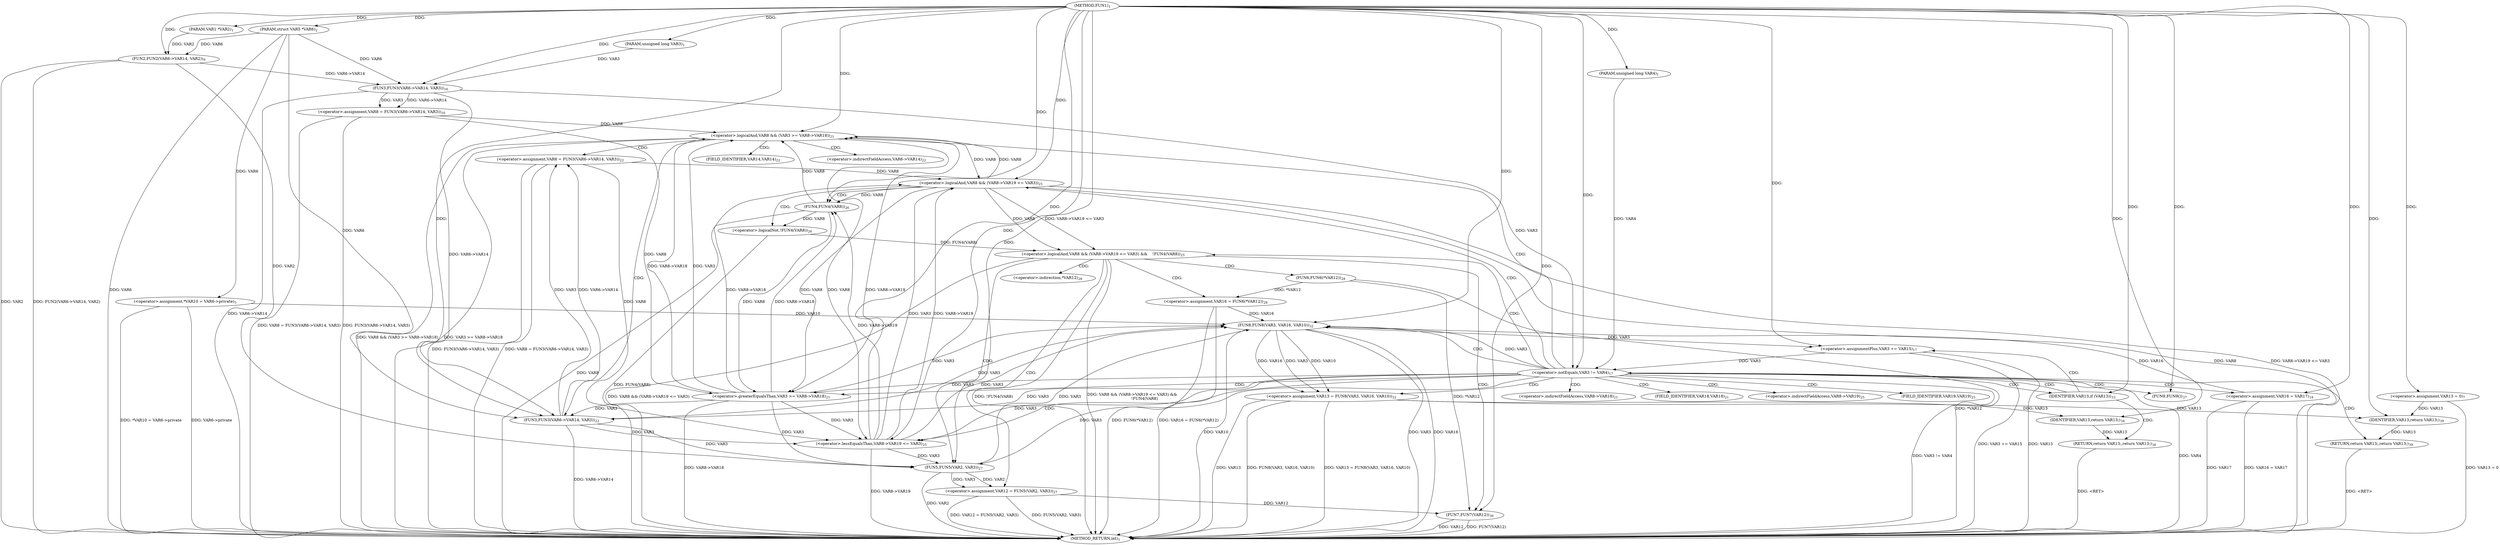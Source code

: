 digraph "FUN1" {  
"8" [label = <(METHOD,FUN1)<SUB>1</SUB>> ]
"106" [label = <(METHOD_RETURN,int)<SUB>1</SUB>> ]
"9" [label = <(PARAM,VAR1 *VAR2)<SUB>1</SUB>> ]
"10" [label = <(PARAM,unsigned long VAR3)<SUB>1</SUB>> ]
"11" [label = <(PARAM,unsigned long VAR4)<SUB>1</SUB>> ]
"12" [label = <(PARAM,struct VAR5 *VAR6)<SUB>2</SUB>> ]
"16" [label = <(&lt;operator&gt;.assignment,*VAR10 = VAR6-&gt;private)<SUB>5</SUB>> ]
"23" [label = <(&lt;operator&gt;.assignment,VAR13 = 0)<SUB>7</SUB>> ]
"26" [label = <(FUN2,FUN2(VAR6-&gt;VAR14, VAR2))<SUB>9</SUB>> ]
"31" [label = <(&lt;operator&gt;.assignment,VAR8 = FUN3(VAR6-&gt;VAR14, VAR3))<SUB>16</SUB>> ]
"103" [label = <(FUN9,FUN9())<SUB>37</SUB>> ]
"104" [label = <(RETURN,return VAR13;,return VAR13;)<SUB>39</SUB>> ]
"40" [label = <(&lt;operator&gt;.notEquals,VAR3 != VAR4)<SUB>17</SUB>> ]
"43" [label = <(&lt;operator&gt;.assignmentPlus,VAR3 += VAR15)<SUB>17</SUB>> ]
"105" [label = <(IDENTIFIER,VAR13,return VAR13;)<SUB>39</SUB>> ]
"33" [label = <(FUN3,FUN3(VAR6-&gt;VAR14, VAR3))<SUB>16</SUB>> ]
"48" [label = <(&lt;operator&gt;.assignment,VAR16 = VAR17)<SUB>18</SUB>> ]
"92" [label = <(&lt;operator&gt;.assignment,VAR13 = FUN8(VAR3, VAR16, VAR10))<SUB>32</SUB>> ]
"52" [label = <(&lt;operator&gt;.logicalAnd,VAR8 &amp;&amp; (VAR3 &gt;= VAR8-&gt;VAR18))<SUB>21</SUB>> ]
"68" [label = <(&lt;operator&gt;.logicalAnd,VAR8 &amp;&amp; (VAR8-&gt;VAR19 &lt;= VAR3) &amp;&amp;
		    !FUN4(VAR8))<SUB>25</SUB>> ]
"99" [label = <(IDENTIFIER,VAR13,if (VAR13))<SUB>33</SUB>> ]
"60" [label = <(&lt;operator&gt;.assignment,VAR8 = FUN3(VAR6-&gt;VAR14, VAR3))<SUB>22</SUB>> ]
"80" [label = <(&lt;operator&gt;.assignment,VAR12 = FUN5(VAR2, VAR3))<SUB>27</SUB>> ]
"85" [label = <(&lt;operator&gt;.assignment,VAR16 = FUN6(*VAR12))<SUB>28</SUB>> ]
"90" [label = <(FUN7,FUN7(VAR12))<SUB>30</SUB>> ]
"94" [label = <(FUN8,FUN8(VAR3, VAR16, VAR10))<SUB>32</SUB>> ]
"101" [label = <(RETURN,return VAR13;,return VAR13;)<SUB>34</SUB>> ]
"54" [label = <(&lt;operator&gt;.greaterEqualsThan,VAR3 &gt;= VAR8-&gt;VAR18)<SUB>21</SUB>> ]
"69" [label = <(&lt;operator&gt;.logicalAnd,VAR8 &amp;&amp; (VAR8-&gt;VAR19 &lt;= VAR3))<SUB>25</SUB>> ]
"76" [label = <(&lt;operator&gt;.logicalNot,!FUN4(VAR8))<SUB>26</SUB>> ]
"102" [label = <(IDENTIFIER,VAR13,return VAR13;)<SUB>34</SUB>> ]
"62" [label = <(FUN3,FUN3(VAR6-&gt;VAR14, VAR3))<SUB>22</SUB>> ]
"71" [label = <(&lt;operator&gt;.lessEqualsThan,VAR8-&gt;VAR19 &lt;= VAR3)<SUB>25</SUB>> ]
"77" [label = <(FUN4,FUN4(VAR8))<SUB>26</SUB>> ]
"82" [label = <(FUN5,FUN5(VAR2, VAR3))<SUB>27</SUB>> ]
"87" [label = <(FUN6,FUN6(*VAR12))<SUB>28</SUB>> ]
"56" [label = <(&lt;operator&gt;.indirectFieldAccess,VAR8-&gt;VAR18)<SUB>21</SUB>> ]
"58" [label = <(FIELD_IDENTIFIER,VAR18,VAR18)<SUB>21</SUB>> ]
"63" [label = <(&lt;operator&gt;.indirectFieldAccess,VAR6-&gt;VAR14)<SUB>22</SUB>> ]
"72" [label = <(&lt;operator&gt;.indirectFieldAccess,VAR8-&gt;VAR19)<SUB>25</SUB>> ]
"88" [label = <(&lt;operator&gt;.indirection,*VAR12)<SUB>28</SUB>> ]
"65" [label = <(FIELD_IDENTIFIER,VAR14,VAR14)<SUB>22</SUB>> ]
"74" [label = <(FIELD_IDENTIFIER,VAR19,VAR19)<SUB>25</SUB>> ]
  "101" -> "106"  [ label = "DDG: &lt;RET&gt;"] 
  "104" -> "106"  [ label = "DDG: &lt;RET&gt;"] 
  "12" -> "106"  [ label = "DDG: VAR6"] 
  "16" -> "106"  [ label = "DDG: VAR6-&gt;private"] 
  "16" -> "106"  [ label = "DDG: *VAR10 = VAR6-&gt;private"] 
  "23" -> "106"  [ label = "DDG: VAR13 = 0"] 
  "26" -> "106"  [ label = "DDG: VAR2"] 
  "26" -> "106"  [ label = "DDG: FUN2(VAR6-&gt;VAR14, VAR2)"] 
  "33" -> "106"  [ label = "DDG: VAR6-&gt;VAR14"] 
  "31" -> "106"  [ label = "DDG: FUN3(VAR6-&gt;VAR14, VAR3)"] 
  "31" -> "106"  [ label = "DDG: VAR8 = FUN3(VAR6-&gt;VAR14, VAR3)"] 
  "40" -> "106"  [ label = "DDG: VAR4"] 
  "40" -> "106"  [ label = "DDG: VAR3 != VAR4"] 
  "48" -> "106"  [ label = "DDG: VAR16 = VAR17"] 
  "54" -> "106"  [ label = "DDG: VAR8-&gt;VAR18"] 
  "52" -> "106"  [ label = "DDG: VAR3 &gt;= VAR8-&gt;VAR18"] 
  "52" -> "106"  [ label = "DDG: VAR8 &amp;&amp; (VAR3 &gt;= VAR8-&gt;VAR18)"] 
  "62" -> "106"  [ label = "DDG: VAR6-&gt;VAR14"] 
  "60" -> "106"  [ label = "DDG: FUN3(VAR6-&gt;VAR14, VAR3)"] 
  "60" -> "106"  [ label = "DDG: VAR8 = FUN3(VAR6-&gt;VAR14, VAR3)"] 
  "69" -> "106"  [ label = "DDG: VAR8"] 
  "71" -> "106"  [ label = "DDG: VAR8-&gt;VAR19"] 
  "69" -> "106"  [ label = "DDG: VAR8-&gt;VAR19 &lt;= VAR3"] 
  "68" -> "106"  [ label = "DDG: VAR8 &amp;&amp; (VAR8-&gt;VAR19 &lt;= VAR3)"] 
  "77" -> "106"  [ label = "DDG: VAR8"] 
  "76" -> "106"  [ label = "DDG: FUN4(VAR8)"] 
  "68" -> "106"  [ label = "DDG: !FUN4(VAR8)"] 
  "68" -> "106"  [ label = "DDG: VAR8 &amp;&amp; (VAR8-&gt;VAR19 &lt;= VAR3) &amp;&amp;
		    !FUN4(VAR8)"] 
  "82" -> "106"  [ label = "DDG: VAR2"] 
  "80" -> "106"  [ label = "DDG: FUN5(VAR2, VAR3)"] 
  "80" -> "106"  [ label = "DDG: VAR12 = FUN5(VAR2, VAR3)"] 
  "87" -> "106"  [ label = "DDG: *VAR12"] 
  "85" -> "106"  [ label = "DDG: FUN6(*VAR12)"] 
  "85" -> "106"  [ label = "DDG: VAR16 = FUN6(*VAR12)"] 
  "90" -> "106"  [ label = "DDG: VAR12"] 
  "90" -> "106"  [ label = "DDG: FUN7(VAR12)"] 
  "92" -> "106"  [ label = "DDG: VAR13"] 
  "94" -> "106"  [ label = "DDG: VAR3"] 
  "94" -> "106"  [ label = "DDG: VAR16"] 
  "94" -> "106"  [ label = "DDG: VAR10"] 
  "92" -> "106"  [ label = "DDG: FUN8(VAR3, VAR16, VAR10)"] 
  "92" -> "106"  [ label = "DDG: VAR13 = FUN8(VAR3, VAR16, VAR10)"] 
  "43" -> "106"  [ label = "DDG: VAR3 += VAR15"] 
  "48" -> "106"  [ label = "DDG: VAR17"] 
  "43" -> "106"  [ label = "DDG: VAR15"] 
  "8" -> "9"  [ label = "DDG: "] 
  "8" -> "10"  [ label = "DDG: "] 
  "8" -> "11"  [ label = "DDG: "] 
  "8" -> "12"  [ label = "DDG: "] 
  "12" -> "16"  [ label = "DDG: VAR6"] 
  "8" -> "23"  [ label = "DDG: "] 
  "33" -> "31"  [ label = "DDG: VAR6-&gt;VAR14"] 
  "33" -> "31"  [ label = "DDG: VAR3"] 
  "8" -> "103"  [ label = "DDG: "] 
  "105" -> "104"  [ label = "DDG: VAR13"] 
  "12" -> "26"  [ label = "DDG: VAR6"] 
  "9" -> "26"  [ label = "DDG: VAR2"] 
  "8" -> "26"  [ label = "DDG: "] 
  "8" -> "43"  [ label = "DDG: "] 
  "92" -> "105"  [ label = "DDG: VAR13"] 
  "23" -> "105"  [ label = "DDG: VAR13"] 
  "8" -> "105"  [ label = "DDG: "] 
  "12" -> "33"  [ label = "DDG: VAR6"] 
  "26" -> "33"  [ label = "DDG: VAR6-&gt;VAR14"] 
  "10" -> "33"  [ label = "DDG: VAR3"] 
  "8" -> "33"  [ label = "DDG: "] 
  "33" -> "40"  [ label = "DDG: VAR3"] 
  "43" -> "40"  [ label = "DDG: VAR3"] 
  "8" -> "40"  [ label = "DDG: "] 
  "11" -> "40"  [ label = "DDG: VAR4"] 
  "94" -> "43"  [ label = "DDG: VAR3"] 
  "8" -> "48"  [ label = "DDG: "] 
  "94" -> "92"  [ label = "DDG: VAR3"] 
  "94" -> "92"  [ label = "DDG: VAR16"] 
  "94" -> "92"  [ label = "DDG: VAR10"] 
  "8" -> "99"  [ label = "DDG: "] 
  "31" -> "52"  [ label = "DDG: VAR8"] 
  "54" -> "52"  [ label = "DDG: VAR8-&gt;VAR18"] 
  "69" -> "52"  [ label = "DDG: VAR8"] 
  "71" -> "52"  [ label = "DDG: VAR8-&gt;VAR19"] 
  "77" -> "52"  [ label = "DDG: VAR8"] 
  "8" -> "52"  [ label = "DDG: "] 
  "54" -> "52"  [ label = "DDG: VAR3"] 
  "62" -> "60"  [ label = "DDG: VAR6-&gt;VAR14"] 
  "62" -> "60"  [ label = "DDG: VAR3"] 
  "69" -> "68"  [ label = "DDG: VAR8"] 
  "69" -> "68"  [ label = "DDG: VAR8-&gt;VAR19 &lt;= VAR3"] 
  "76" -> "68"  [ label = "DDG: FUN4(VAR8)"] 
  "82" -> "80"  [ label = "DDG: VAR2"] 
  "82" -> "80"  [ label = "DDG: VAR3"] 
  "87" -> "85"  [ label = "DDG: *VAR12"] 
  "40" -> "94"  [ label = "DDG: VAR3"] 
  "54" -> "94"  [ label = "DDG: VAR3"] 
  "62" -> "94"  [ label = "DDG: VAR3"] 
  "71" -> "94"  [ label = "DDG: VAR3"] 
  "82" -> "94"  [ label = "DDG: VAR3"] 
  "8" -> "94"  [ label = "DDG: "] 
  "48" -> "94"  [ label = "DDG: VAR16"] 
  "85" -> "94"  [ label = "DDG: VAR16"] 
  "16" -> "94"  [ label = "DDG: VAR10"] 
  "102" -> "101"  [ label = "DDG: VAR13"] 
  "40" -> "54"  [ label = "DDG: VAR3"] 
  "8" -> "54"  [ label = "DDG: "] 
  "31" -> "54"  [ label = "DDG: VAR8"] 
  "69" -> "54"  [ label = "DDG: VAR8"] 
  "77" -> "54"  [ label = "DDG: VAR8"] 
  "52" -> "69"  [ label = "DDG: VAR8"] 
  "54" -> "69"  [ label = "DDG: VAR8-&gt;VAR18"] 
  "60" -> "69"  [ label = "DDG: VAR8"] 
  "71" -> "69"  [ label = "DDG: VAR8-&gt;VAR19"] 
  "8" -> "69"  [ label = "DDG: "] 
  "71" -> "69"  [ label = "DDG: VAR3"] 
  "77" -> "76"  [ label = "DDG: VAR8"] 
  "80" -> "90"  [ label = "DDG: VAR12"] 
  "87" -> "90"  [ label = "DDG: *VAR12"] 
  "8" -> "90"  [ label = "DDG: "] 
  "92" -> "102"  [ label = "DDG: VAR13"] 
  "8" -> "102"  [ label = "DDG: "] 
  "12" -> "62"  [ label = "DDG: VAR6"] 
  "33" -> "62"  [ label = "DDG: VAR6-&gt;VAR14"] 
  "40" -> "62"  [ label = "DDG: VAR3"] 
  "54" -> "62"  [ label = "DDG: VAR3"] 
  "8" -> "62"  [ label = "DDG: "] 
  "52" -> "71"  [ label = "DDG: VAR8"] 
  "60" -> "71"  [ label = "DDG: VAR8"] 
  "40" -> "71"  [ label = "DDG: VAR3"] 
  "54" -> "71"  [ label = "DDG: VAR3"] 
  "62" -> "71"  [ label = "DDG: VAR3"] 
  "8" -> "71"  [ label = "DDG: "] 
  "54" -> "77"  [ label = "DDG: VAR8-&gt;VAR18"] 
  "69" -> "77"  [ label = "DDG: VAR8"] 
  "71" -> "77"  [ label = "DDG: VAR8-&gt;VAR19"] 
  "8" -> "77"  [ label = "DDG: "] 
  "26" -> "82"  [ label = "DDG: VAR2"] 
  "8" -> "82"  [ label = "DDG: "] 
  "40" -> "82"  [ label = "DDG: VAR3"] 
  "54" -> "82"  [ label = "DDG: VAR3"] 
  "62" -> "82"  [ label = "DDG: VAR3"] 
  "71" -> "82"  [ label = "DDG: VAR3"] 
  "40" -> "94"  [ label = "CDG: "] 
  "40" -> "48"  [ label = "CDG: "] 
  "40" -> "68"  [ label = "CDG: "] 
  "40" -> "52"  [ label = "CDG: "] 
  "40" -> "99"  [ label = "CDG: "] 
  "40" -> "103"  [ label = "CDG: "] 
  "40" -> "69"  [ label = "CDG: "] 
  "40" -> "104"  [ label = "CDG: "] 
  "40" -> "92"  [ label = "CDG: "] 
  "40" -> "56"  [ label = "CDG: "] 
  "40" -> "54"  [ label = "CDG: "] 
  "40" -> "58"  [ label = "CDG: "] 
  "40" -> "72"  [ label = "CDG: "] 
  "40" -> "74"  [ label = "CDG: "] 
  "40" -> "71"  [ label = "CDG: "] 
  "52" -> "60"  [ label = "CDG: "] 
  "52" -> "65"  [ label = "CDG: "] 
  "52" -> "63"  [ label = "CDG: "] 
  "52" -> "62"  [ label = "CDG: "] 
  "68" -> "85"  [ label = "CDG: "] 
  "68" -> "87"  [ label = "CDG: "] 
  "68" -> "82"  [ label = "CDG: "] 
  "68" -> "90"  [ label = "CDG: "] 
  "68" -> "80"  [ label = "CDG: "] 
  "68" -> "88"  [ label = "CDG: "] 
  "99" -> "40"  [ label = "CDG: "] 
  "99" -> "101"  [ label = "CDG: "] 
  "99" -> "43"  [ label = "CDG: "] 
  "69" -> "77"  [ label = "CDG: "] 
  "69" -> "76"  [ label = "CDG: "] 
}
